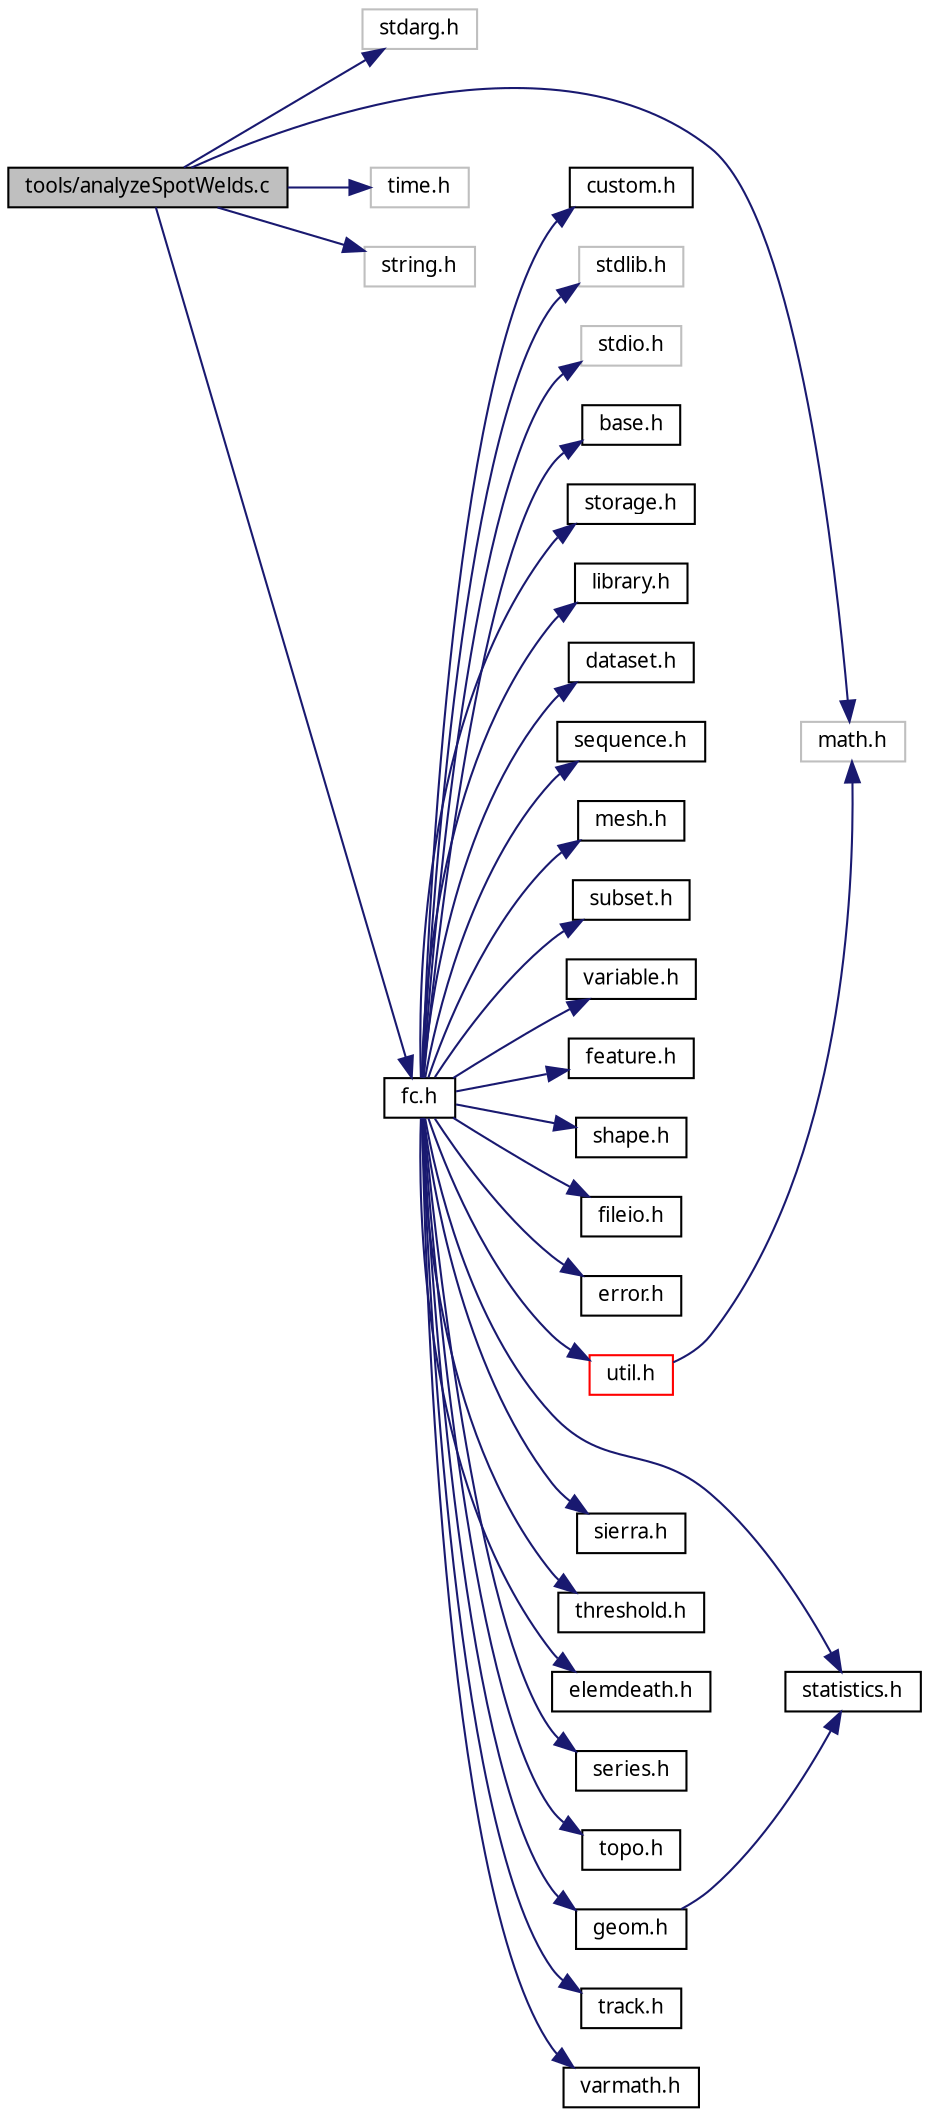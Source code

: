 digraph G
{
  edge [fontname="FreeSans.ttf",fontsize=10,labelfontname="FreeSans.ttf",labelfontsize=10];
  node [fontname="FreeSans.ttf",fontsize=10,shape=record];
  rankdir=LR;
  Node1 [label="tools/analyzeSpotWelds.c",height=0.2,width=0.4,color="black", fillcolor="grey75", style="filled" fontcolor="black"];
  Node1 -> Node2 [color="midnightblue",fontsize=10,style="solid",fontname="FreeSans.ttf"];
  Node2 [label="stdarg.h",height=0.2,width=0.4,color="grey75", fillcolor="white", style="filled"];
  Node1 -> Node3 [color="midnightblue",fontsize=10,style="solid",fontname="FreeSans.ttf"];
  Node3 [label="math.h",height=0.2,width=0.4,color="grey75", fillcolor="white", style="filled"];
  Node1 -> Node4 [color="midnightblue",fontsize=10,style="solid",fontname="FreeSans.ttf"];
  Node4 [label="time.h",height=0.2,width=0.4,color="grey75", fillcolor="white", style="filled"];
  Node1 -> Node5 [color="midnightblue",fontsize=10,style="solid",fontname="FreeSans.ttf"];
  Node5 [label="string.h",height=0.2,width=0.4,color="grey75", fillcolor="white", style="filled"];
  Node1 -> Node6 [color="midnightblue",fontsize=10,style="solid",fontname="FreeSans.ttf"];
  Node6 [label="fc.h",height=0.2,width=0.4,color="black", fillcolor="white", style="filled",URL="$fc_8h.html"];
  Node6 -> Node7 [color="midnightblue",fontsize=10,style="solid",fontname="FreeSans.ttf"];
  Node7 [label="stdlib.h",height=0.2,width=0.4,color="grey75", fillcolor="white", style="filled"];
  Node6 -> Node8 [color="midnightblue",fontsize=10,style="solid",fontname="FreeSans.ttf"];
  Node8 [label="stdio.h",height=0.2,width=0.4,color="grey75", fillcolor="white", style="filled"];
  Node6 -> Node9 [color="midnightblue",fontsize=10,style="solid",fontname="FreeSans.ttf"];
  Node9 [label="base.h",height=0.2,width=0.4,color="black", fillcolor="white", style="filled",URL="$base_8h.html"];
  Node6 -> Node10 [color="midnightblue",fontsize=10,style="solid",fontname="FreeSans.ttf"];
  Node10 [label="storage.h",height=0.2,width=0.4,color="black", fillcolor="white", style="filled",URL="$storage_8h.html"];
  Node6 -> Node11 [color="midnightblue",fontsize=10,style="solid",fontname="FreeSans.ttf"];
  Node11 [label="library.h",height=0.2,width=0.4,color="black", fillcolor="white", style="filled",URL="$library_8h.html"];
  Node6 -> Node12 [color="midnightblue",fontsize=10,style="solid",fontname="FreeSans.ttf"];
  Node12 [label="dataset.h",height=0.2,width=0.4,color="black", fillcolor="white", style="filled",URL="$dataset_8h.html"];
  Node6 -> Node13 [color="midnightblue",fontsize=10,style="solid",fontname="FreeSans.ttf"];
  Node13 [label="sequence.h",height=0.2,width=0.4,color="black", fillcolor="white", style="filled",URL="$sequence_8h.html"];
  Node6 -> Node14 [color="midnightblue",fontsize=10,style="solid",fontname="FreeSans.ttf"];
  Node14 [label="mesh.h",height=0.2,width=0.4,color="black", fillcolor="white", style="filled",URL="$mesh_8h.html"];
  Node6 -> Node15 [color="midnightblue",fontsize=10,style="solid",fontname="FreeSans.ttf"];
  Node15 [label="subset.h",height=0.2,width=0.4,color="black", fillcolor="white", style="filled",URL="$subset_8h.html"];
  Node6 -> Node16 [color="midnightblue",fontsize=10,style="solid",fontname="FreeSans.ttf"];
  Node16 [label="variable.h",height=0.2,width=0.4,color="black", fillcolor="white", style="filled",URL="$variable_8h.html"];
  Node6 -> Node17 [color="midnightblue",fontsize=10,style="solid",fontname="FreeSans.ttf"];
  Node17 [label="feature.h",height=0.2,width=0.4,color="black", fillcolor="white", style="filled",URL="$feature_8h.html"];
  Node6 -> Node18 [color="midnightblue",fontsize=10,style="solid",fontname="FreeSans.ttf"];
  Node18 [label="shape.h",height=0.2,width=0.4,color="black", fillcolor="white", style="filled",URL="$shape_8h.html"];
  Node6 -> Node19 [color="midnightblue",fontsize=10,style="solid",fontname="FreeSans.ttf"];
  Node19 [label="fileio.h",height=0.2,width=0.4,color="black", fillcolor="white", style="filled",URL="$fileio_8h.html"];
  Node6 -> Node20 [color="midnightblue",fontsize=10,style="solid",fontname="FreeSans.ttf"];
  Node20 [label="error.h",height=0.2,width=0.4,color="black", fillcolor="white", style="filled",URL="$error_8h.html"];
  Node6 -> Node21 [color="midnightblue",fontsize=10,style="solid",fontname="FreeSans.ttf"];
  Node21 [label="geom.h",height=0.2,width=0.4,color="black", fillcolor="white", style="filled",URL="$geom_8h.html"];
  Node21 -> Node22 [color="midnightblue",fontsize=10,style="solid",fontname="FreeSans.ttf"];
  Node22 [label="statistics.h",height=0.2,width=0.4,color="black", fillcolor="white", style="filled",URL="$statistics_8h.html"];
  Node6 -> Node23 [color="midnightblue",fontsize=10,style="solid",fontname="FreeSans.ttf"];
  Node23 [label="sierra.h",height=0.2,width=0.4,color="black", fillcolor="white", style="filled",URL="$sierra_8h.html"];
  Node6 -> Node22 [color="midnightblue",fontsize=10,style="solid",fontname="FreeSans.ttf"];
  Node6 -> Node24 [color="midnightblue",fontsize=10,style="solid",fontname="FreeSans.ttf"];
  Node24 [label="threshold.h",height=0.2,width=0.4,color="black", fillcolor="white", style="filled",URL="$threshold_8h.html"];
  Node6 -> Node25 [color="midnightblue",fontsize=10,style="solid",fontname="FreeSans.ttf"];
  Node25 [label="elemdeath.h",height=0.2,width=0.4,color="black", fillcolor="white", style="filled",URL="$elemdeath_8h.html"];
  Node6 -> Node26 [color="midnightblue",fontsize=10,style="solid",fontname="FreeSans.ttf"];
  Node26 [label="series.h",height=0.2,width=0.4,color="black", fillcolor="white", style="filled",URL="$series_8h.html"];
  Node6 -> Node27 [color="midnightblue",fontsize=10,style="solid",fontname="FreeSans.ttf"];
  Node27 [label="topo.h",height=0.2,width=0.4,color="black", fillcolor="white", style="filled",URL="$topo_8h.html"];
  Node6 -> Node28 [color="midnightblue",fontsize=10,style="solid",fontname="FreeSans.ttf"];
  Node28 [label="util.h",height=0.2,width=0.4,color="red", fillcolor="white", style="filled",URL="$util_8h.html"];
  Node28 -> Node3 [color="midnightblue",fontsize=10,style="solid",fontname="FreeSans.ttf"];
  Node6 -> Node29 [color="midnightblue",fontsize=10,style="solid",fontname="FreeSans.ttf"];
  Node29 [label="track.h",height=0.2,width=0.4,color="black", fillcolor="white", style="filled",URL="$track_8h.html"];
  Node6 -> Node30 [color="midnightblue",fontsize=10,style="solid",fontname="FreeSans.ttf"];
  Node30 [label="varmath.h",height=0.2,width=0.4,color="black", fillcolor="white", style="filled",URL="$varmath_8h.html"];
  Node6 -> Node31 [color="midnightblue",fontsize=10,style="solid",fontname="FreeSans.ttf"];
  Node31 [label="custom.h",height=0.2,width=0.4,color="black", fillcolor="white", style="filled",URL="$custom_8h.html"];
}
